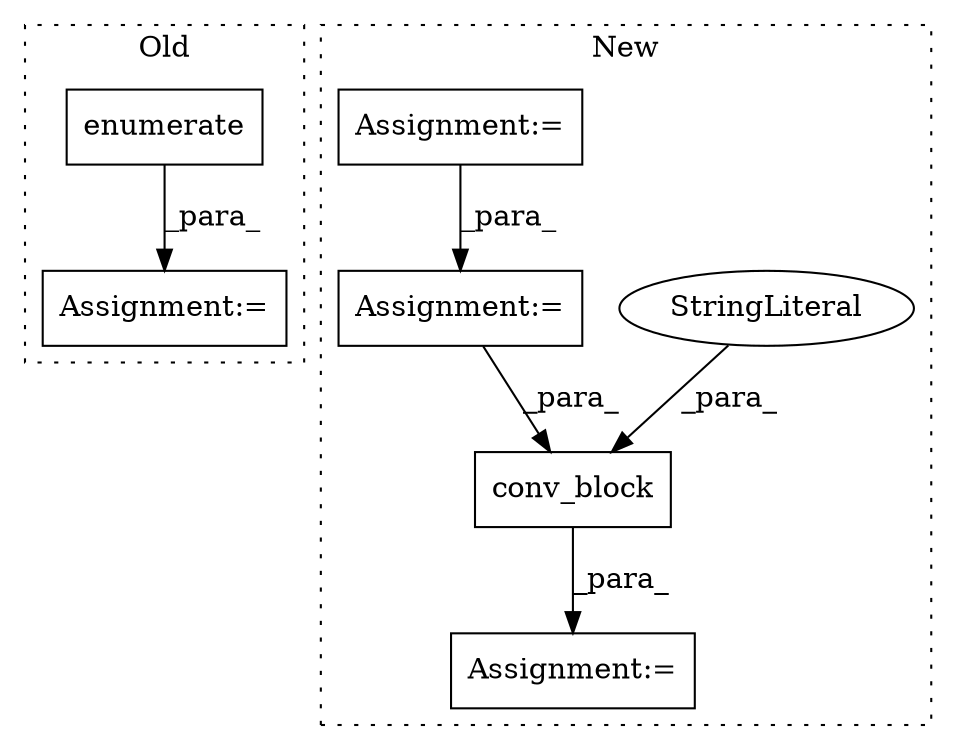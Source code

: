 digraph G {
subgraph cluster0 {
1 [label="enumerate" a="32" s="1455,1472" l="10,1" shape="box"];
5 [label="Assignment:=" a="7" s="1371,1473" l="69,2" shape="box"];
label = "Old";
style="dotted";
}
subgraph cluster1 {
2 [label="conv_block" a="32" s="3609,3656" l="11,1" shape="box"];
3 [label="StringLiteral" a="45" s="3643" l="6" shape="ellipse"];
4 [label="Assignment:=" a="7" s="3608" l="1" shape="box"];
6 [label="Assignment:=" a="7" s="3241" l="6" shape="box"];
7 [label="Assignment:=" a="7" s="3322" l="1" shape="box"];
label = "New";
style="dotted";
}
1 -> 5 [label="_para_"];
2 -> 4 [label="_para_"];
3 -> 2 [label="_para_"];
6 -> 7 [label="_para_"];
7 -> 2 [label="_para_"];
}